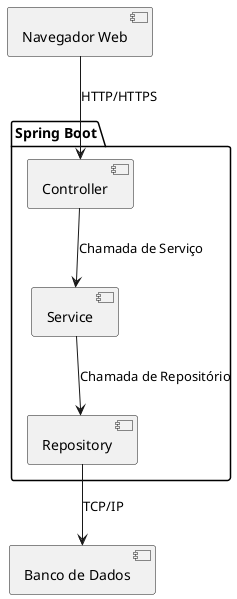 @startuml
package "Spring Boot" {
    [Controller] --> [Service] : Chamada de Serviço
    [Service] --> [Repository] : Chamada de Repositório
}

[Navegador Web] --> [Controller] : HTTP/HTTPS
[Repository] --> [Banco de Dados] : TCP/IP

@enduml
